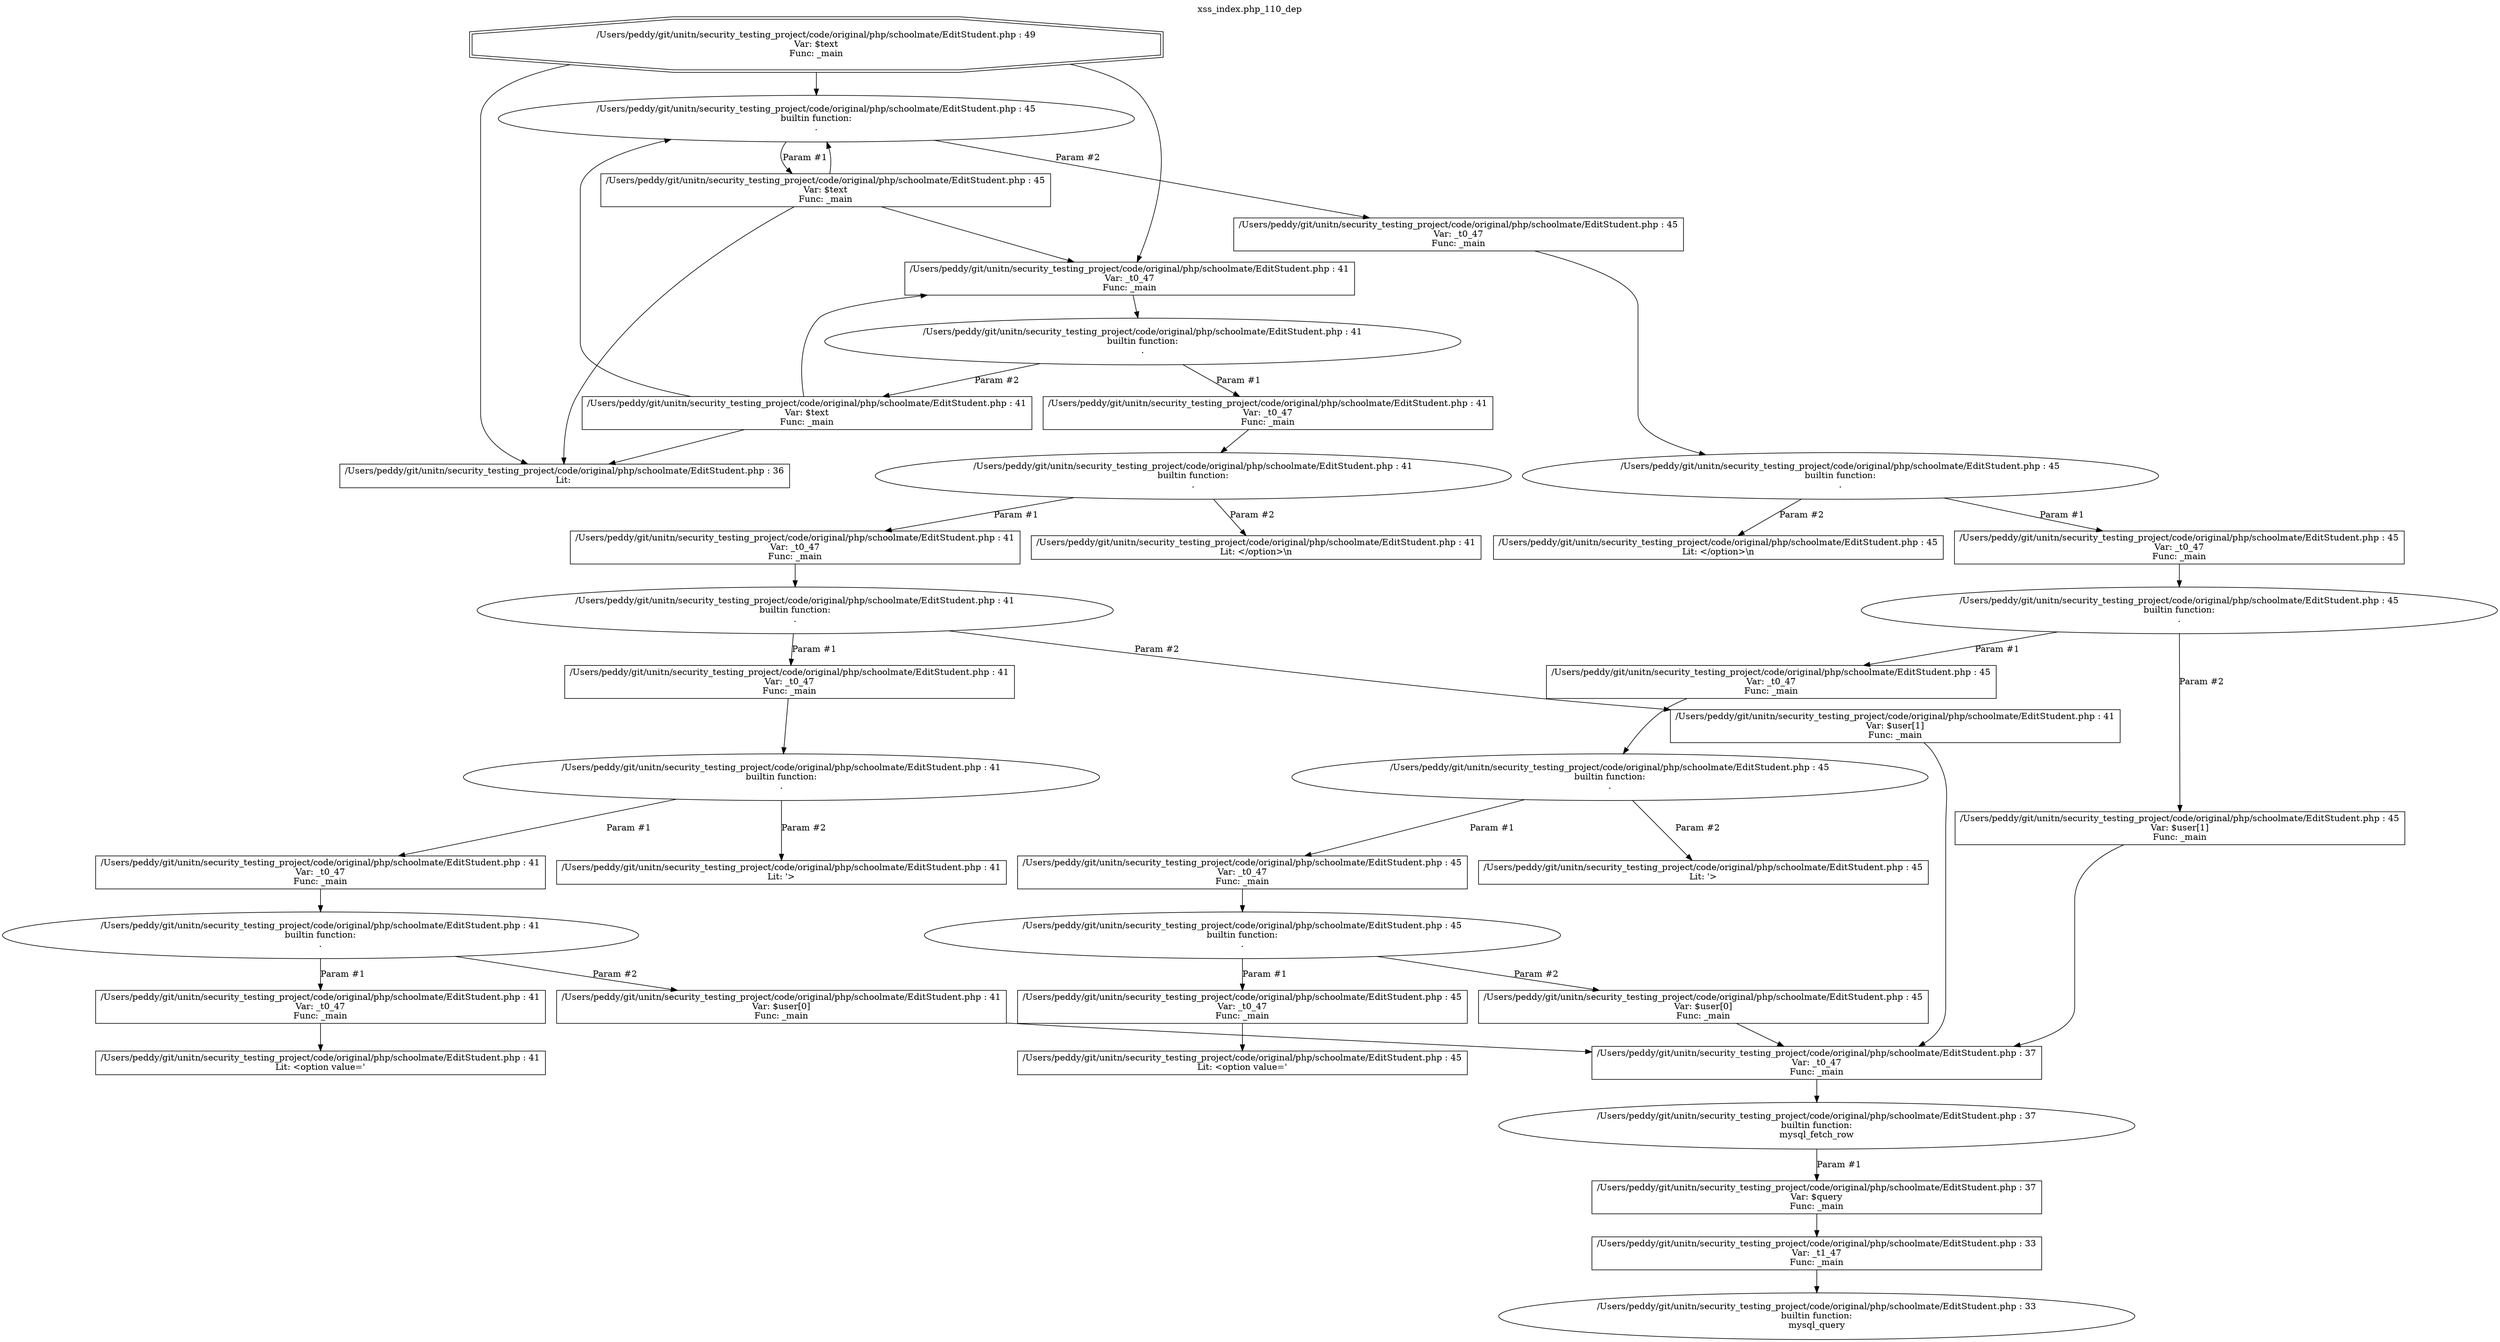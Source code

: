digraph cfg {
  label="xss_index.php_110_dep";
  labelloc=t;
  n1 [shape=doubleoctagon, label="/Users/peddy/git/unitn/security_testing_project/code/original/php/schoolmate/EditStudent.php : 49\nVar: $text\nFunc: _main\n"];
  n2 [shape=ellipse, label="/Users/peddy/git/unitn/security_testing_project/code/original/php/schoolmate/EditStudent.php : 45\nbuiltin function:\n.\n"];
  n3 [shape=box, label="/Users/peddy/git/unitn/security_testing_project/code/original/php/schoolmate/EditStudent.php : 45\nVar: $text\nFunc: _main\n"];
  n4 [shape=box, label="/Users/peddy/git/unitn/security_testing_project/code/original/php/schoolmate/EditStudent.php : 36\nLit: \n"];
  n5 [shape=box, label="/Users/peddy/git/unitn/security_testing_project/code/original/php/schoolmate/EditStudent.php : 41\nVar: _t0_47\nFunc: _main\n"];
  n6 [shape=ellipse, label="/Users/peddy/git/unitn/security_testing_project/code/original/php/schoolmate/EditStudent.php : 41\nbuiltin function:\n.\n"];
  n7 [shape=box, label="/Users/peddy/git/unitn/security_testing_project/code/original/php/schoolmate/EditStudent.php : 41\nVar: _t0_47\nFunc: _main\n"];
  n8 [shape=ellipse, label="/Users/peddy/git/unitn/security_testing_project/code/original/php/schoolmate/EditStudent.php : 41\nbuiltin function:\n.\n"];
  n9 [shape=box, label="/Users/peddy/git/unitn/security_testing_project/code/original/php/schoolmate/EditStudent.php : 41\nVar: _t0_47\nFunc: _main\n"];
  n10 [shape=ellipse, label="/Users/peddy/git/unitn/security_testing_project/code/original/php/schoolmate/EditStudent.php : 41\nbuiltin function:\n.\n"];
  n11 [shape=box, label="/Users/peddy/git/unitn/security_testing_project/code/original/php/schoolmate/EditStudent.php : 41\nVar: _t0_47\nFunc: _main\n"];
  n12 [shape=ellipse, label="/Users/peddy/git/unitn/security_testing_project/code/original/php/schoolmate/EditStudent.php : 41\nbuiltin function:\n.\n"];
  n13 [shape=box, label="/Users/peddy/git/unitn/security_testing_project/code/original/php/schoolmate/EditStudent.php : 41\nVar: _t0_47\nFunc: _main\n"];
  n14 [shape=ellipse, label="/Users/peddy/git/unitn/security_testing_project/code/original/php/schoolmate/EditStudent.php : 41\nbuiltin function:\n.\n"];
  n15 [shape=box, label="/Users/peddy/git/unitn/security_testing_project/code/original/php/schoolmate/EditStudent.php : 41\nVar: _t0_47\nFunc: _main\n"];
  n16 [shape=box, label="/Users/peddy/git/unitn/security_testing_project/code/original/php/schoolmate/EditStudent.php : 41\nLit: <option value='\n"];
  n17 [shape=box, label="/Users/peddy/git/unitn/security_testing_project/code/original/php/schoolmate/EditStudent.php : 41\nVar: $user[0]\nFunc: _main\n"];
  n18 [shape=box, label="/Users/peddy/git/unitn/security_testing_project/code/original/php/schoolmate/EditStudent.php : 37\nVar: _t0_47\nFunc: _main\n"];
  n19 [shape=ellipse, label="/Users/peddy/git/unitn/security_testing_project/code/original/php/schoolmate/EditStudent.php : 37\nbuiltin function:\nmysql_fetch_row\n"];
  n20 [shape=box, label="/Users/peddy/git/unitn/security_testing_project/code/original/php/schoolmate/EditStudent.php : 37\nVar: $query\nFunc: _main\n"];
  n21 [shape=box, label="/Users/peddy/git/unitn/security_testing_project/code/original/php/schoolmate/EditStudent.php : 33\nVar: _t1_47\nFunc: _main\n"];
  n22 [shape=ellipse, label="/Users/peddy/git/unitn/security_testing_project/code/original/php/schoolmate/EditStudent.php : 33\nbuiltin function:\nmysql_query\n"];
  n23 [shape=box, label="/Users/peddy/git/unitn/security_testing_project/code/original/php/schoolmate/EditStudent.php : 41\nLit: '>\n"];
  n24 [shape=box, label="/Users/peddy/git/unitn/security_testing_project/code/original/php/schoolmate/EditStudent.php : 41\nVar: $user[1]\nFunc: _main\n"];
  n25 [shape=box, label="/Users/peddy/git/unitn/security_testing_project/code/original/php/schoolmate/EditStudent.php : 41\nLit: </option>\\n\n"];
  n26 [shape=box, label="/Users/peddy/git/unitn/security_testing_project/code/original/php/schoolmate/EditStudent.php : 41\nVar: $text\nFunc: _main\n"];
  n27 [shape=box, label="/Users/peddy/git/unitn/security_testing_project/code/original/php/schoolmate/EditStudent.php : 45\nVar: _t0_47\nFunc: _main\n"];
  n28 [shape=ellipse, label="/Users/peddy/git/unitn/security_testing_project/code/original/php/schoolmate/EditStudent.php : 45\nbuiltin function:\n.\n"];
  n29 [shape=box, label="/Users/peddy/git/unitn/security_testing_project/code/original/php/schoolmate/EditStudent.php : 45\nVar: _t0_47\nFunc: _main\n"];
  n30 [shape=ellipse, label="/Users/peddy/git/unitn/security_testing_project/code/original/php/schoolmate/EditStudent.php : 45\nbuiltin function:\n.\n"];
  n31 [shape=box, label="/Users/peddy/git/unitn/security_testing_project/code/original/php/schoolmate/EditStudent.php : 45\nVar: _t0_47\nFunc: _main\n"];
  n32 [shape=ellipse, label="/Users/peddy/git/unitn/security_testing_project/code/original/php/schoolmate/EditStudent.php : 45\nbuiltin function:\n.\n"];
  n33 [shape=box, label="/Users/peddy/git/unitn/security_testing_project/code/original/php/schoolmate/EditStudent.php : 45\nVar: _t0_47\nFunc: _main\n"];
  n34 [shape=ellipse, label="/Users/peddy/git/unitn/security_testing_project/code/original/php/schoolmate/EditStudent.php : 45\nbuiltin function:\n.\n"];
  n35 [shape=box, label="/Users/peddy/git/unitn/security_testing_project/code/original/php/schoolmate/EditStudent.php : 45\nVar: _t0_47\nFunc: _main\n"];
  n36 [shape=box, label="/Users/peddy/git/unitn/security_testing_project/code/original/php/schoolmate/EditStudent.php : 45\nLit: <option value='\n"];
  n37 [shape=box, label="/Users/peddy/git/unitn/security_testing_project/code/original/php/schoolmate/EditStudent.php : 45\nVar: $user[0]\nFunc: _main\n"];
  n38 [shape=box, label="/Users/peddy/git/unitn/security_testing_project/code/original/php/schoolmate/EditStudent.php : 45\nLit: '>\n"];
  n39 [shape=box, label="/Users/peddy/git/unitn/security_testing_project/code/original/php/schoolmate/EditStudent.php : 45\nVar: $user[1]\nFunc: _main\n"];
  n40 [shape=box, label="/Users/peddy/git/unitn/security_testing_project/code/original/php/schoolmate/EditStudent.php : 45\nLit: </option>\\n\n"];
  n1 -> n2;
  n1 -> n4;
  n1 -> n5;
  n3 -> n2;
  n3 -> n4;
  n3 -> n5;
  n5 -> n6;
  n7 -> n8;
  n9 -> n10;
  n11 -> n12;
  n13 -> n14;
  n15 -> n16;
  n14 -> n15[label="Param #1"];
  n14 -> n17[label="Param #2"];
  n18 -> n19;
  n21 -> n22;
  n20 -> n21;
  n19 -> n20[label="Param #1"];
  n17 -> n18;
  n12 -> n13[label="Param #1"];
  n12 -> n23[label="Param #2"];
  n10 -> n11[label="Param #1"];
  n10 -> n24[label="Param #2"];
  n24 -> n18;
  n8 -> n9[label="Param #1"];
  n8 -> n25[label="Param #2"];
  n6 -> n7[label="Param #1"];
  n6 -> n26[label="Param #2"];
  n26 -> n2;
  n26 -> n4;
  n26 -> n5;
  n2 -> n3[label="Param #1"];
  n2 -> n27[label="Param #2"];
  n27 -> n28;
  n29 -> n30;
  n31 -> n32;
  n33 -> n34;
  n35 -> n36;
  n34 -> n35[label="Param #1"];
  n34 -> n37[label="Param #2"];
  n37 -> n18;
  n32 -> n33[label="Param #1"];
  n32 -> n38[label="Param #2"];
  n30 -> n31[label="Param #1"];
  n30 -> n39[label="Param #2"];
  n39 -> n18;
  n28 -> n29[label="Param #1"];
  n28 -> n40[label="Param #2"];
}
